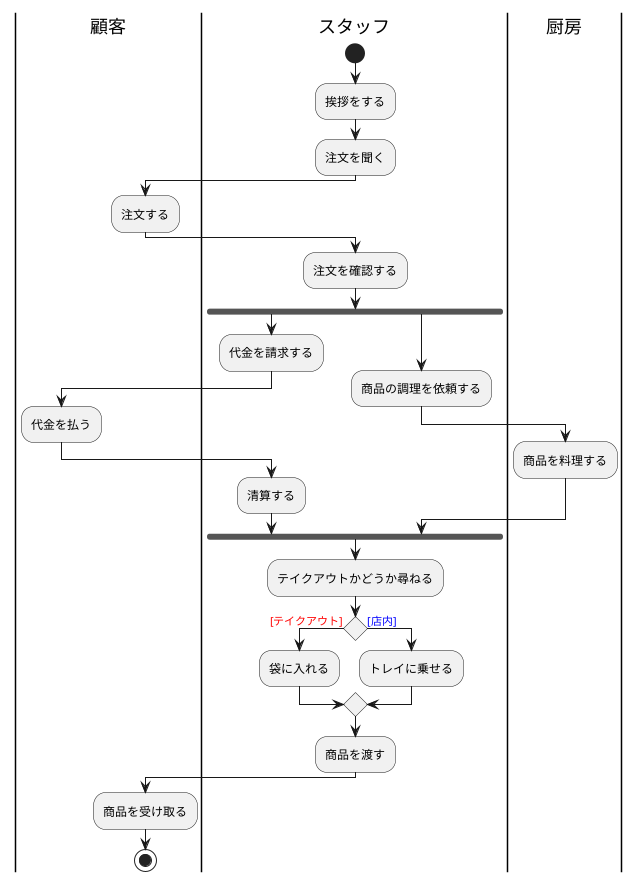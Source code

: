 @startuml
|顧客|
|顧客|

|スタッフ|
|スタッフ|

|厨房|
|厨房|

|スタッフ|
start
:挨拶をする;
|スタッフ|
:注文を聞く;
|顧客|
:注文する;
|スタッフ|
:注文を確認する;
|スタッフ|
fork
:代金を請求する;
|顧客|
:代金を払う;
|スタッフ|
:清算する;
fork again
:商品の調理を依頼する;
|厨房|
:商品を料理する;
|スタッフ|
end fork
:テイクアウトかどうか尋ねる;

if () is (<color:red>[テイクアウト]) then
:袋に入れる;
else (<color:blue>[店内])
:トレイに乗せる;
endif
:商品を渡す;
|スタッフ|
|顧客|
:商品を受け取る;
stop
